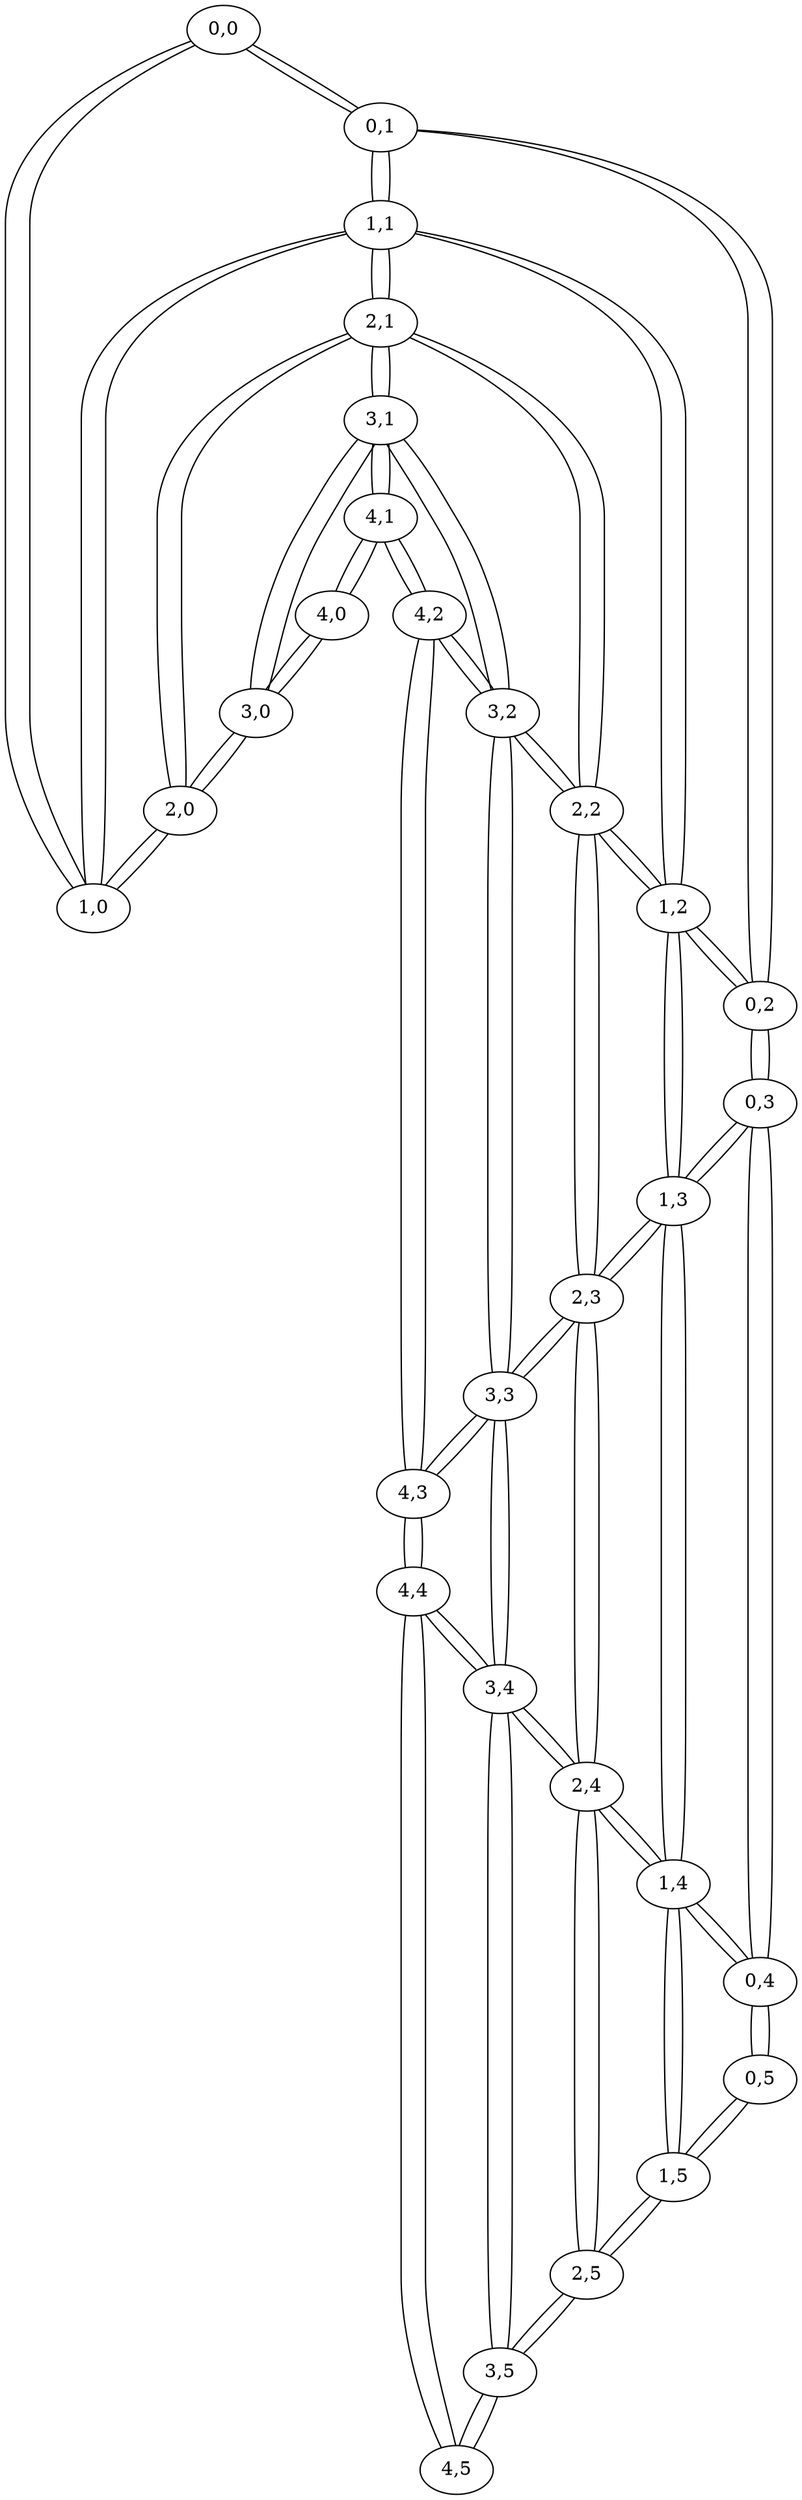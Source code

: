 graph G {
    "0,0" [label="0,0"];
    "0,1" [label="0,1"];
    "0,2" [label="0,2"];
    "0,3" [label="0,3"];
    "0,4" [label="0,4"];
    "0,5" [label="0,5"];
    "1,0" [label="1,0"];
    "1,1" [label="1,1"];
    "1,2" [label="1,2"];
    "1,3" [label="1,3"];
    "1,4" [label="1,4"];
    "1,5" [label="1,5"];
    "2,0" [label="2,0"];
    "2,1" [label="2,1"];
    "2,2" [label="2,2"];
    "2,3" [label="2,3"];
    "2,4" [label="2,4"];
    "2,5" [label="2,5"];
    "3,0" [label="3,0"];
    "3,1" [label="3,1"];
    "3,2" [label="3,2"];
    "3,3" [label="3,3"];
    "3,4" [label="3,4"];
    "3,5" [label="3,5"];
    "4,0" [label="4,0"];
    "4,1" [label="4,1"];
    "4,2" [label="4,2"];
    "4,3" [label="4,3"];
    "4,4" [label="4,4"];
    "4,5" [label="4,5"];
    "0,0" -- "1,0";
    "1,0" -- "0,0";
    "0,0" -- "0,1";
    "0,1" -- "0,0";
    "0,1" -- "1,1";
    "1,1" -- "0,1";
    "0,1" -- "0,2";
    "0,2" -- "0,1";
    "0,2" -- "1,2";
    "1,2" -- "0,2";
    "0,2" -- "0,3";
    "0,3" -- "0,2";
    "0,3" -- "1,3";
    "1,3" -- "0,3";
    "0,3" -- "0,4";
    "0,4" -- "0,3";
    "0,4" -- "1,4";
    "1,4" -- "0,4";
    "0,4" -- "0,5";
    "0,5" -- "0,4";
    "0,5" -- "1,5";
    "1,5" -- "0,5";
    "1,0" -- "2,0";
    "2,0" -- "1,0";
    "1,0" -- "1,1";
    "1,1" -- "1,0";
    "1,1" -- "2,1";
    "2,1" -- "1,1";
    "1,1" -- "1,2";
    "1,2" -- "1,1";
    "1,2" -- "2,2";
    "2,2" -- "1,2";
    "1,2" -- "1,3";
    "1,3" -- "1,2";
    "1,3" -- "2,3";
    "2,3" -- "1,3";
    "1,3" -- "1,4";
    "1,4" -- "1,3";
    "1,4" -- "2,4";
    "2,4" -- "1,4";
    "1,4" -- "1,5";
    "1,5" -- "1,4";
    "1,5" -- "2,5";
    "2,5" -- "1,5";
    "2,0" -- "3,0";
    "3,0" -- "2,0";
    "2,0" -- "2,1";
    "2,1" -- "2,0";
    "2,1" -- "3,1";
    "3,1" -- "2,1";
    "2,1" -- "2,2";
    "2,2" -- "2,1";
    "2,2" -- "3,2";
    "3,2" -- "2,2";
    "2,2" -- "2,3";
    "2,3" -- "2,2";
    "2,3" -- "3,3";
    "3,3" -- "2,3";
    "2,3" -- "2,4";
    "2,4" -- "2,3";
    "2,4" -- "3,4";
    "3,4" -- "2,4";
    "2,4" -- "2,5";
    "2,5" -- "2,4";
    "2,5" -- "3,5";
    "3,5" -- "2,5";
    "3,0" -- "4,0";
    "4,0" -- "3,0";
    "3,0" -- "3,1";
    "3,1" -- "3,0";
    "3,1" -- "4,1";
    "4,1" -- "3,1";
    "3,1" -- "3,2";
    "3,2" -- "3,1";
    "3,2" -- "4,2";
    "4,2" -- "3,2";
    "3,2" -- "3,3";
    "3,3" -- "3,2";
    "3,3" -- "4,3";
    "4,3" -- "3,3";
    "3,3" -- "3,4";
    "3,4" -- "3,3";
    "3,4" -- "4,4";
    "4,4" -- "3,4";
    "3,4" -- "3,5";
    "3,5" -- "3,4";
    "3,5" -- "4,5";
    "4,5" -- "3,5";
    "4,0" -- "4,1";
    "4,1" -- "4,0";
    "4,1" -- "4,2";
    "4,2" -- "4,1";
    "4,2" -- "4,3";
    "4,3" -- "4,2";
    "4,3" -- "4,4";
    "4,4" -- "4,3";
    "4,4" -- "4,5";
    "4,5" -- "4,4";
}